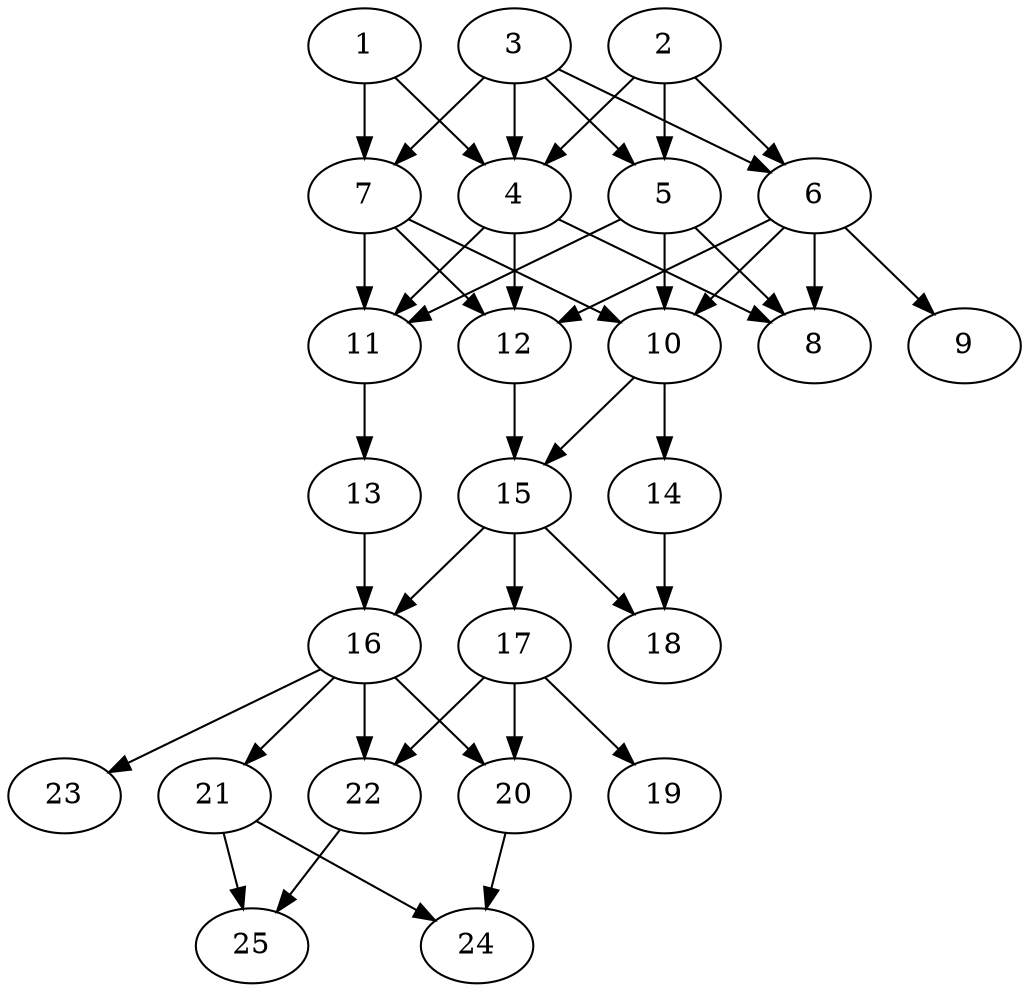 // DAG automatically generated by daggen at Thu Oct  3 14:00:39 2019
// ./daggen --dot -n 25 --ccr 0.5 --fat 0.5 --regular 0.5 --density 0.7 --mindata 5242880 --maxdata 52428800 
digraph G {
  1 [size="58181632", alpha="0.17", expect_size="29090816"] 
  1 -> 4 [size ="29090816"]
  1 -> 7 [size ="29090816"]
  2 [size="37816320", alpha="0.02", expect_size="18908160"] 
  2 -> 4 [size ="18908160"]
  2 -> 5 [size ="18908160"]
  2 -> 6 [size ="18908160"]
  3 [size="51267584", alpha="0.13", expect_size="25633792"] 
  3 -> 4 [size ="25633792"]
  3 -> 5 [size ="25633792"]
  3 -> 6 [size ="25633792"]
  3 -> 7 [size ="25633792"]
  4 [size="26843136", alpha="0.19", expect_size="13421568"] 
  4 -> 8 [size ="13421568"]
  4 -> 11 [size ="13421568"]
  4 -> 12 [size ="13421568"]
  5 [size="100773888", alpha="0.13", expect_size="50386944"] 
  5 -> 8 [size ="50386944"]
  5 -> 10 [size ="50386944"]
  5 -> 11 [size ="50386944"]
  6 [size="84844544", alpha="0.05", expect_size="42422272"] 
  6 -> 8 [size ="42422272"]
  6 -> 9 [size ="42422272"]
  6 -> 10 [size ="42422272"]
  6 -> 12 [size ="42422272"]
  7 [size="51658752", alpha="0.15", expect_size="25829376"] 
  7 -> 10 [size ="25829376"]
  7 -> 11 [size ="25829376"]
  7 -> 12 [size ="25829376"]
  8 [size="48064512", alpha="0.16", expect_size="24032256"] 
  9 [size="81934336", alpha="0.15", expect_size="40967168"] 
  10 [size="19685376", alpha="0.10", expect_size="9842688"] 
  10 -> 14 [size ="9842688"]
  10 -> 15 [size ="9842688"]
  11 [size="16119808", alpha="0.02", expect_size="8059904"] 
  11 -> 13 [size ="8059904"]
  12 [size="95406080", alpha="0.06", expect_size="47703040"] 
  12 -> 15 [size ="47703040"]
  13 [size="104101888", alpha="0.10", expect_size="52050944"] 
  13 -> 16 [size ="52050944"]
  14 [size="70285312", alpha="0.19", expect_size="35142656"] 
  14 -> 18 [size ="35142656"]
  15 [size="67162112", alpha="0.16", expect_size="33581056"] 
  15 -> 16 [size ="33581056"]
  15 -> 17 [size ="33581056"]
  15 -> 18 [size ="33581056"]
  16 [size="35848192", alpha="0.16", expect_size="17924096"] 
  16 -> 20 [size ="17924096"]
  16 -> 21 [size ="17924096"]
  16 -> 22 [size ="17924096"]
  16 -> 23 [size ="17924096"]
  17 [size="60532736", alpha="0.10", expect_size="30266368"] 
  17 -> 19 [size ="30266368"]
  17 -> 20 [size ="30266368"]
  17 -> 22 [size ="30266368"]
  18 [size="38559744", alpha="0.14", expect_size="19279872"] 
  19 [size="19537920", alpha="0.10", expect_size="9768960"] 
  20 [size="91412480", alpha="0.13", expect_size="45706240"] 
  20 -> 24 [size ="45706240"]
  21 [size="45463552", alpha="0.06", expect_size="22731776"] 
  21 -> 24 [size ="22731776"]
  21 -> 25 [size ="22731776"]
  22 [size="53553152", alpha="0.04", expect_size="26776576"] 
  22 -> 25 [size ="26776576"]
  23 [size="81420288", alpha="0.12", expect_size="40710144"] 
  24 [size="33075200", alpha="0.02", expect_size="16537600"] 
  25 [size="29476864", alpha="0.12", expect_size="14738432"] 
}
